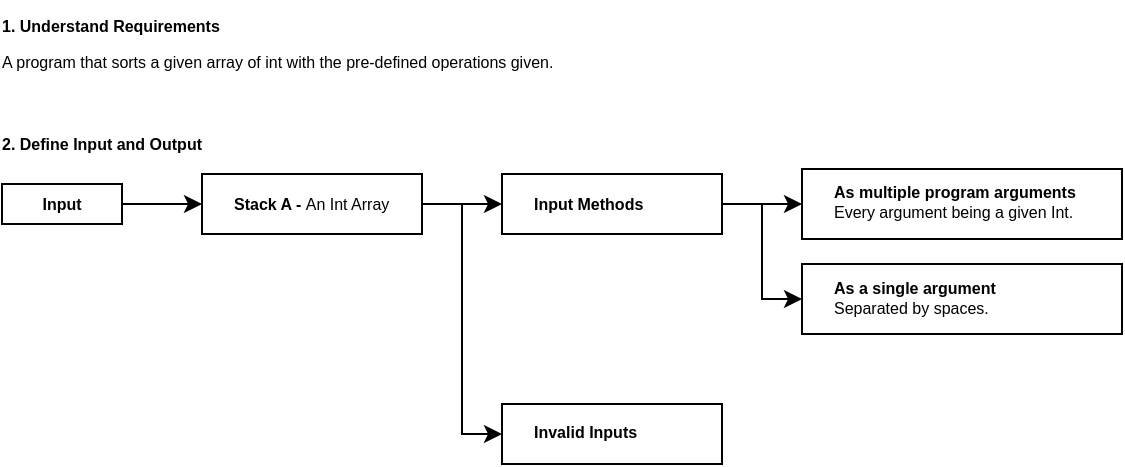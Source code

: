 <mxfile version="24.8.6">
  <diagram name="Order of Processes" id="JXVjJIkiIPtWO8jmsHFb">
    <mxGraphModel dx="989" dy="521" grid="1" gridSize="10" guides="1" tooltips="1" connect="1" arrows="1" fold="1" page="1" pageScale="1" pageWidth="827" pageHeight="1169" math="0" shadow="0">
      <root>
        <mxCell id="0" />
        <mxCell id="1" parent="0" />
        <mxCell id="U82ijriC3R9If_HyH0R4-18" style="edgeStyle=orthogonalEdgeStyle;rounded=0;orthogonalLoop=1;jettySize=auto;html=1;exitX=1;exitY=0.5;exitDx=0;exitDy=0;" edge="1" parent="1" source="U82ijriC3R9If_HyH0R4-15" target="U82ijriC3R9If_HyH0R4-17">
          <mxGeometry relative="1" as="geometry" />
        </mxCell>
        <mxCell id="U82ijriC3R9If_HyH0R4-25" style="edgeStyle=orthogonalEdgeStyle;rounded=0;orthogonalLoop=1;jettySize=auto;html=1;exitX=1;exitY=0.5;exitDx=0;exitDy=0;entryX=0;entryY=0.5;entryDx=0;entryDy=0;" edge="1" parent="1" source="U82ijriC3R9If_HyH0R4-15" target="U82ijriC3R9If_HyH0R4-24">
          <mxGeometry relative="1" as="geometry" />
        </mxCell>
        <mxCell id="U82ijriC3R9If_HyH0R4-15" value="&lt;p style=&quot;font-size: 8px;&quot;&gt;&lt;b&gt;Stack A - &lt;/b&gt;An Int Array&lt;/p&gt;" style="rounded=0;whiteSpace=wrap;html=1;align=left;spacing=16;" vertex="1" parent="1">
          <mxGeometry x="140" y="125" width="110" height="30" as="geometry" />
        </mxCell>
        <mxCell id="U82ijriC3R9If_HyH0R4-7" value="&lt;p style=&quot;font-size: 8px;&quot;&gt;&lt;font style=&quot;font-size: 8px;&quot;&gt;&lt;b&gt;1. Understand Requirements&lt;/b&gt;&lt;/font&gt;&lt;/p&gt;&lt;div style=&quot;font-size: 8px;&quot; align=&quot;left&quot;&gt;&lt;p&gt;&lt;font style=&quot;font-size: 8px;&quot;&gt;A program that sorts a given array of int with the pre-defined operations given.&lt;br&gt;&lt;/font&gt;&lt;/p&gt;&lt;/div&gt;" style="text;html=1;align=left;verticalAlign=middle;whiteSpace=wrap;rounded=0;spacing=0;fontSize=16;" vertex="1" parent="1">
          <mxGeometry x="40" y="40" width="280" height="40" as="geometry" />
        </mxCell>
        <mxCell id="U82ijriC3R9If_HyH0R4-8" value="&lt;div style=&quot;font-size: 8px;&quot;&gt;&lt;font style=&quot;font-size: 8px;&quot;&gt;&lt;b&gt;2. Define Input and Output&lt;br&gt;&lt;/b&gt;&lt;/font&gt;&lt;/div&gt;" style="text;html=1;align=left;verticalAlign=middle;whiteSpace=wrap;rounded=0;spacing=0;fontSize=16;" vertex="1" parent="1">
          <mxGeometry x="40" y="100" width="110" height="20" as="geometry" />
        </mxCell>
        <mxCell id="U82ijriC3R9If_HyH0R4-10" style="edgeStyle=orthogonalEdgeStyle;rounded=0;orthogonalLoop=1;jettySize=auto;html=1;exitX=0.5;exitY=1;exitDx=0;exitDy=0;" edge="1" parent="1">
          <mxGeometry relative="1" as="geometry">
            <mxPoint x="65" y="150" as="sourcePoint" />
            <mxPoint x="65" y="150" as="targetPoint" />
          </mxGeometry>
        </mxCell>
        <mxCell id="U82ijriC3R9If_HyH0R4-16" style="edgeStyle=orthogonalEdgeStyle;rounded=0;orthogonalLoop=1;jettySize=auto;html=1;entryX=0;entryY=0.5;entryDx=0;entryDy=0;" edge="1" parent="1" source="U82ijriC3R9If_HyH0R4-14" target="U82ijriC3R9If_HyH0R4-15">
          <mxGeometry relative="1" as="geometry" />
        </mxCell>
        <mxCell id="U82ijriC3R9If_HyH0R4-14" value="&lt;p style=&quot;font-size: 8px;&quot;&gt;&lt;b&gt;Input&lt;br&gt;&lt;/b&gt;&lt;/p&gt;" style="rounded=0;whiteSpace=wrap;html=1;" vertex="1" parent="1">
          <mxGeometry x="40" y="130" width="60" height="20" as="geometry" />
        </mxCell>
        <mxCell id="U82ijriC3R9If_HyH0R4-21" style="edgeStyle=orthogonalEdgeStyle;rounded=0;orthogonalLoop=1;jettySize=auto;html=1;entryX=0;entryY=0.5;entryDx=0;entryDy=0;" edge="1" parent="1" source="U82ijriC3R9If_HyH0R4-17" target="U82ijriC3R9If_HyH0R4-20">
          <mxGeometry relative="1" as="geometry" />
        </mxCell>
        <mxCell id="U82ijriC3R9If_HyH0R4-23" style="edgeStyle=orthogonalEdgeStyle;rounded=0;orthogonalLoop=1;jettySize=auto;html=1;exitX=1;exitY=0.5;exitDx=0;exitDy=0;entryX=0;entryY=0.5;entryDx=0;entryDy=0;" edge="1" parent="1" source="U82ijriC3R9If_HyH0R4-17" target="U82ijriC3R9If_HyH0R4-22">
          <mxGeometry relative="1" as="geometry" />
        </mxCell>
        <mxCell id="U82ijriC3R9If_HyH0R4-17" value="&lt;p style=&quot;font-size: 8px;&quot;&gt;&lt;b&gt;Input Methods&lt;/b&gt;&lt;br&gt;&lt;/p&gt;" style="rounded=0;whiteSpace=wrap;html=1;align=left;spacing=16;" vertex="1" parent="1">
          <mxGeometry x="290" y="125" width="110" height="30" as="geometry" />
        </mxCell>
        <mxCell id="U82ijriC3R9If_HyH0R4-20" value="&lt;div&gt;&lt;b&gt;&lt;font style=&quot;font-size: 8px;&quot;&gt;As multiple program arguments&lt;/font&gt;&lt;br&gt;&lt;/b&gt;&lt;/div&gt;&lt;div style=&quot;font-size: 8px;&quot;&gt;Every argument being a given Int.&lt;br&gt;&lt;/div&gt;" style="rounded=0;whiteSpace=wrap;html=1;align=left;spacing=16;spacingTop=-6;" vertex="1" parent="1">
          <mxGeometry x="440" y="122.5" width="160" height="35" as="geometry" />
        </mxCell>
        <mxCell id="U82ijriC3R9If_HyH0R4-22" value="&lt;div&gt;&lt;b&gt;&lt;font style=&quot;font-size: 8px;&quot;&gt;As a single argument&lt;/font&gt;&lt;br&gt;&lt;/b&gt;&lt;/div&gt;&lt;div style=&quot;font-size: 8px;&quot;&gt;Separated by spaces.&lt;br&gt;&lt;/div&gt;" style="rounded=0;whiteSpace=wrap;html=1;align=left;spacing=16;spacingTop=-6;" vertex="1" parent="1">
          <mxGeometry x="440" y="170" width="160" height="35" as="geometry" />
        </mxCell>
        <mxCell id="U82ijriC3R9If_HyH0R4-24" value="&lt;b&gt;&lt;font style=&quot;font-size: 8px;&quot;&gt;Invalid Inputs&lt;/font&gt;&lt;/b&gt;" style="rounded=0;whiteSpace=wrap;html=1;align=left;spacing=16;spacingTop=-5;" vertex="1" parent="1">
          <mxGeometry x="290" y="240" width="110" height="30" as="geometry" />
        </mxCell>
      </root>
    </mxGraphModel>
  </diagram>
</mxfile>
